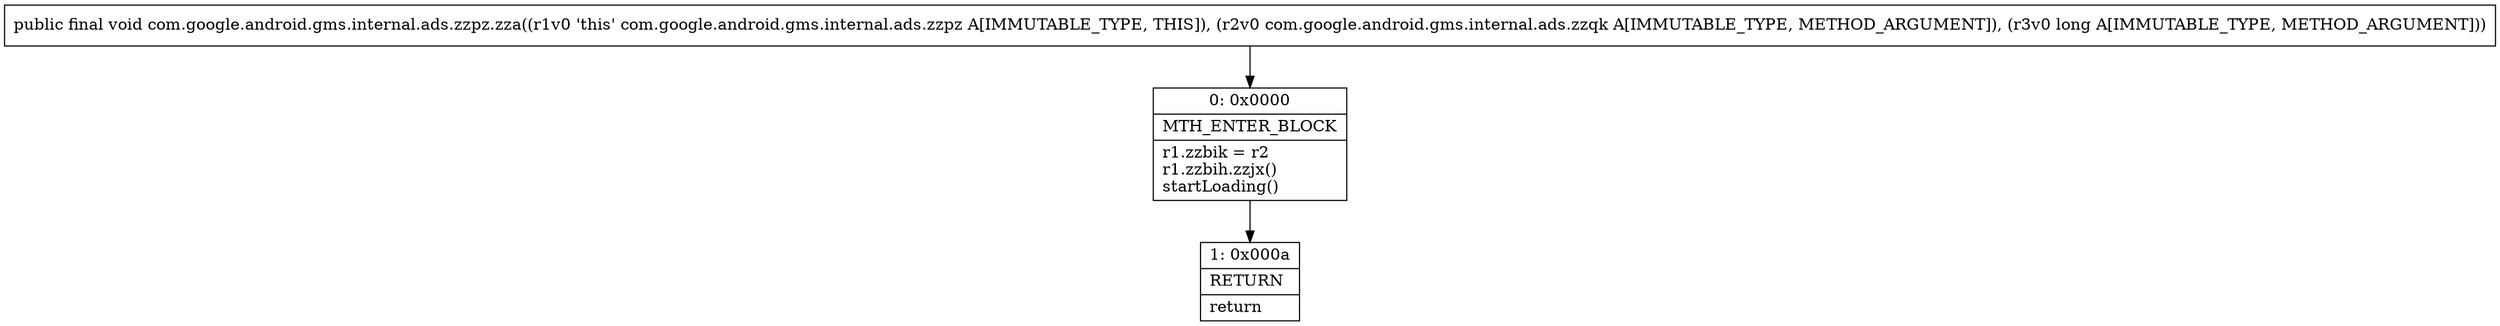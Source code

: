 digraph "CFG forcom.google.android.gms.internal.ads.zzpz.zza(Lcom\/google\/android\/gms\/internal\/ads\/zzqk;J)V" {
Node_0 [shape=record,label="{0\:\ 0x0000|MTH_ENTER_BLOCK\l|r1.zzbik = r2\lr1.zzbih.zzjx()\lstartLoading()\l}"];
Node_1 [shape=record,label="{1\:\ 0x000a|RETURN\l|return\l}"];
MethodNode[shape=record,label="{public final void com.google.android.gms.internal.ads.zzpz.zza((r1v0 'this' com.google.android.gms.internal.ads.zzpz A[IMMUTABLE_TYPE, THIS]), (r2v0 com.google.android.gms.internal.ads.zzqk A[IMMUTABLE_TYPE, METHOD_ARGUMENT]), (r3v0 long A[IMMUTABLE_TYPE, METHOD_ARGUMENT])) }"];
MethodNode -> Node_0;
Node_0 -> Node_1;
}

